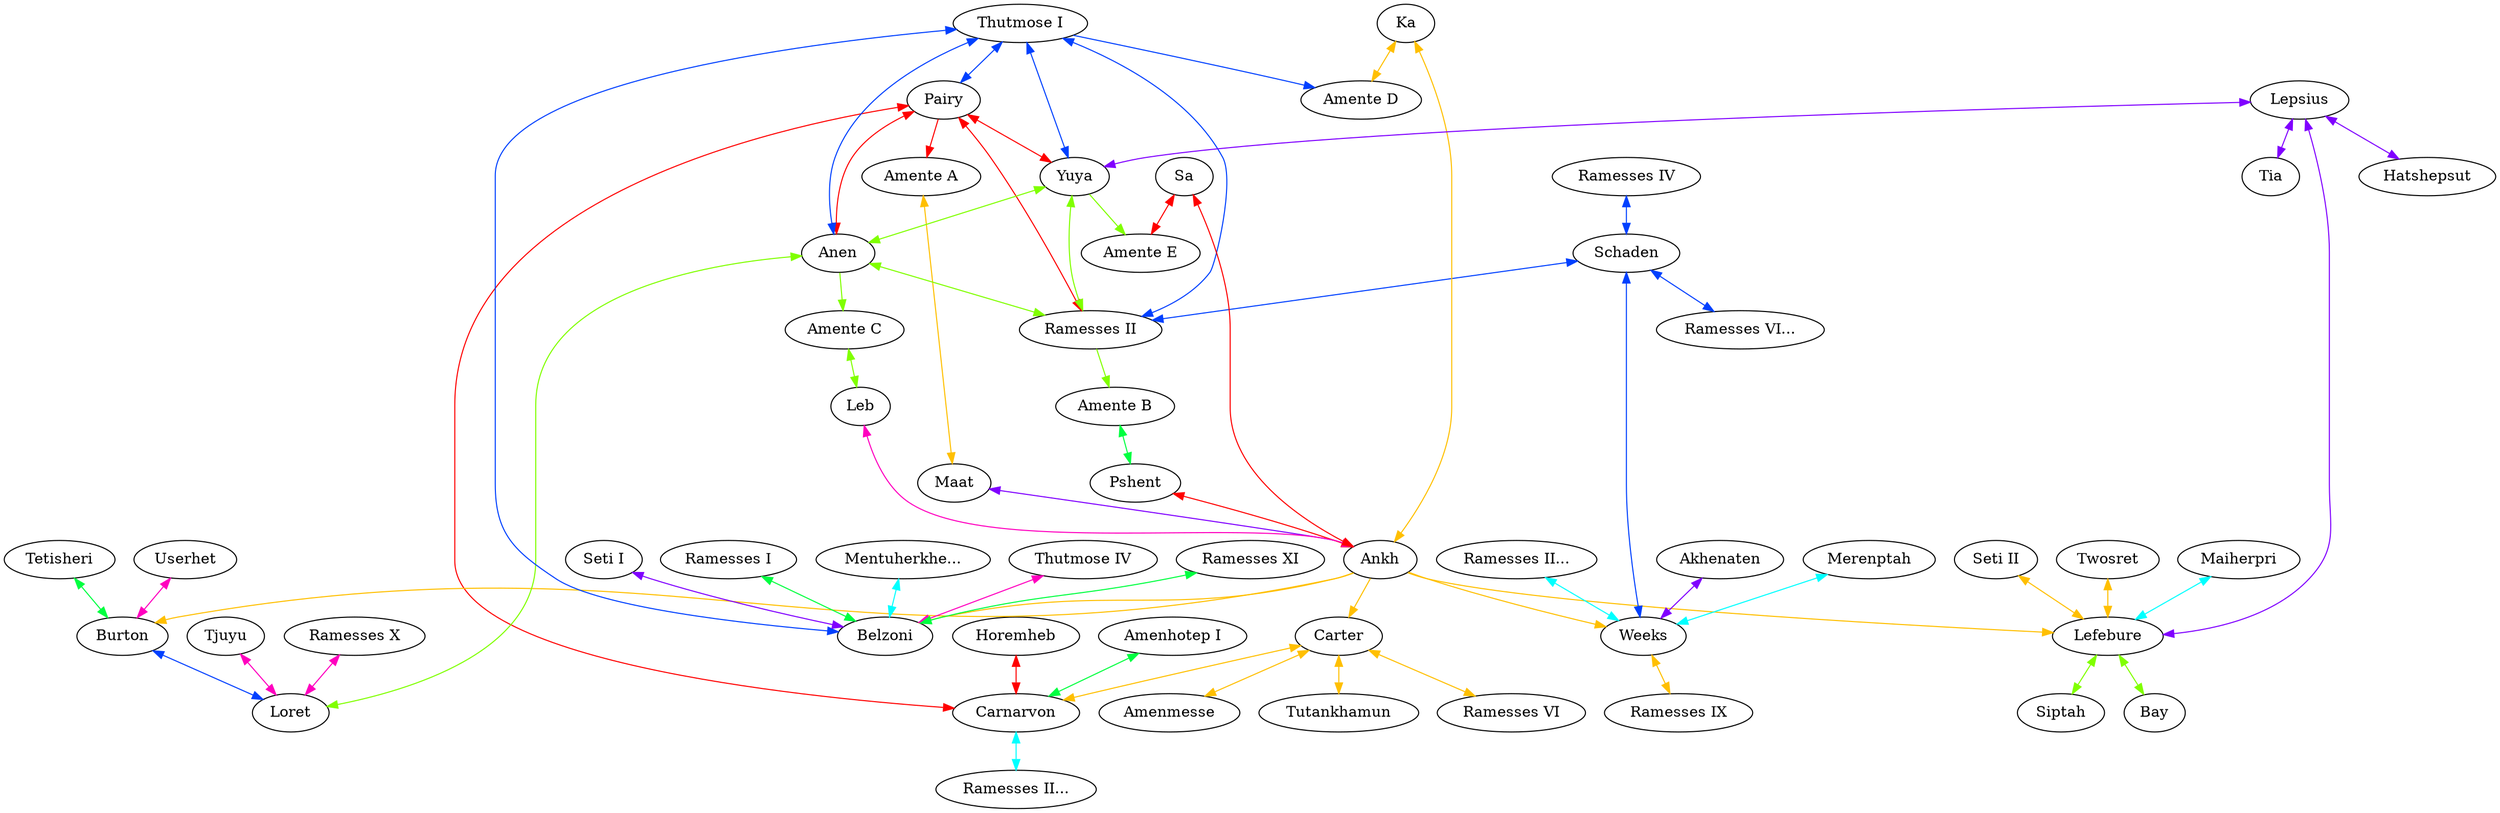graph x {
"Tutankhamun" [pos="1.44444444444444,-0.5",label="Tutankhamun"]
"Carter" [pos="2,-0.777777777777778",label="Carter"]
"Ramesses VI" [pos="0.986111111111111,-0.930555555555556",label="Ramesses VI"]
"Horemheb" [pos="0.847222222222222,-1.63888888888889",label="Horemheb"]
"Amenhotep I" [pos="0.236111111111111,-2.84722222222222",label="Amenhotep I"]
"Carnarvon" [pos="1.36111111111111,-2.63888888888889",label="Carnarvon"]
"Pairy" [pos="1.26388888888889,-3.33333333333333",label="Pairy"]
"Ramesses III" [pos="1.81944444444444,-2.15277777777778",label="Ramesses II..."]
"Amenmesse" [pos="1.86111111111111,-1.68055555555556",label="Amenmesse"]
"Amente A" [pos="2.91666666666667,-2.83333333333333",label="Amente A"]
"Maat" [pos="3.47222222222222,-3.23611111111111",label="Maat"]
"Ankh" [pos="3.81944444444444,-3.5",label="Ankh"]
"Pshent" [pos="4,-2.97222222222222",label="Pshent"]
"Amente B" [pos="4.26388888888889,-2.38888888888889",label="Amente B"]
"Ramesses II" [pos="3.47222222222222,-1.375",label="Ramesses II"]
"Ramesses IV" [pos="3.80555555555556,-0.722222222222222",label="Ramesses IV"]
"Ramesses VII" [pos="4.45833333333333,-0.736111111111111",label="Ramesses VI..."]
"Ramesses II Sons" [pos="5.30555555555556,-0.527777777777778",label="Ramesses II..."]
"Ramesses IX" [pos="5.51388888888889,-0.930555555555556",label="Ramesses IX"]
"Schaden" [pos="4.08333333333333,-1.15277777777778",label="Schaden"]
"Akhenaten" [pos="5.86111111111111,-1.23611111111111",label="Akhenaten"]
"Weeks" [pos="5.19444444444444,-1.38888888888889",label="Weeks"]
"Merenptah" [pos="4.86111111111111,-1.98611111111111",label="Merenptah"]
"Leb" [pos="4.44444444444444,-3.41666666666667",label="Leb"]
"Amente C" [pos="5.09722222222222,-3.5",label="Amente C"]
"Anen" [pos="5.88888888888889,-2.73611111111111",label="Anen"]
"Tjuyu" [pos="6.43055555555556,-2.59722222222222",label="Tjuyu"]
"Ramesses X" [pos="6.77777777777778,-2.98611111111111",label="Ramesses X"]
"Loret" [pos="5.95833333333333,-3.61111111111111",label="Loret"]
"Userhet" [pos="6.97222222222222,-3.84722222222222",label="Userhet"]
"Tetisheri" [pos="6.65277777777778,-4.83333333333333",label="Tetisheri"]
"Burton" [pos="6.125,-4.05555555555556",label="Burton"]
"Ka" [pos="4.125,-3.95833333333333",label="Ka"]
"Amente D" [pos="4.38888888888889,-4.54166666666667",label="Amente D"]
"Thutmose I" [pos="5.61111111111111,-5.29166666666667",label="Thutmose I"]
"Mentuherkhepshef" [pos="6,-5.81944444444444",label="Mentuherkhe..."]
"Thutmose IV" [pos="5.08333333333333,-6.27777777777778",label="Thutmose IV"]
"Belzoni" [pos="5.05555555555556,-5.81944444444444",label="Belzoni"]
"Ramesses XI" [pos="4.58333333333333,-6.27777777777778",label="Ramesses XI"]
"Seti I" [pos="4,-6.26388888888889",label="Seti I"]
"Ramesses I" [pos="3.43055555555556,-6.13888888888889",label="Ramesses I"]
"Sa" [pos="3.54166666666667,-3.83333333333333",label="Sa"]
"Amente E" [pos="3.01388888888889,-4.18055555555556",label="Amente E"]
"Yuya" [pos="2.375,-5.61111111111111",label="Yuya"]
"Hatshepsut" [pos="2.05555555555556,-6.34722222222222",label="Hatshepsut"]
"Tia" [pos="1.29166666666667,-6.26388888888889",label="Tia"]
"Lepsius" [pos="1.875,-5.29166666666667",label="Lepsius"]
"Lefebure" [pos="0.791666666666667,-4.80555555555556",label="Lefebure"]
"Siptah" [pos="1.15277777777778,-5.33333333333333",label="Siptah"]
"Seti II" [pos="0.541666666666667,-5.875",label="Seti II"]
"Twosret" [pos="0.305555555555556,-5.06944444444444",label="Twosret"]
"Bay" [pos="0.236111111111111,-4.29166666666667",label="Bay"]
"Maiherpri" [pos="0.861111111111111,-4.22222222222222",label="Maiherpri"]
"Twosret" -- "Lefebure" [dir="both",color="0.125,1,1"]
"Amente C" -- "Leb" [dir="both",color="0.25,1,1"]
"Amente B" -- "Pshent" [dir="both",color="0.375,1,1"]
"Maiherpri" -- "Lefebure" [dir="both",color="0.5,1,1"]
"Thutmose I" -- "Pairy" [dir="both",color="0.625,1,1"]
"Thutmose I" -- "Belzoni" [dir="both",color="0.625,1,1"]
"Thutmose I" -- "Ramesses II" [dir="both",color="0.625,1,1"]
"Thutmose I" -- "Amente D" [dir="forward",color="0.625,1,1"]
"Thutmose I" -- "Yuya" [dir="both",color="0.625,1,1"]
"Thutmose I" -- "Anen" [dir="both",color="0.625,1,1"]
"Lepsius" -- "Tia" [dir="both",color="0.75,1,1"]
"Lepsius" -- "Lefebure" [dir="both",color="0.75,1,1"]
"Lepsius" -- "Hatshepsut" [dir="both",color="0.75,1,1"]
"Lepsius" -- "Yuya" [dir="both",color="0.75,1,1"]
"Tjuyu" -- "Loret" [dir="both",color="0.875,1,1"]
"Pairy" -- "Carnarvon" [dir="both",color="1,1,1"]
"Pairy" -- "Amente A" [dir="forward",color="1,1,1"]
"Pairy" -- "Ramesses II" [dir="both",color="1,1,1"]
"Pairy" -- "Yuya" [dir="both",color="1,1,1"]
"Pairy" -- "Anen" [dir="both",color="1,1,1"]
"Seti II" -- "Lefebure" [dir="both",color="0.125,1,1"]
"Yuya" -- "Amente E" [dir="forward",color="0.25,1,1"]
"Yuya" -- "Ramesses II" [dir="both",color="0.25,1,1"]
"Yuya" -- "Anen" [dir="both",color="0.25,1,1"]
"Amenhotep I" -- "Carnarvon" [dir="both",color="0.375,1,1"]
"Merenptah" -- "Weeks" [dir="both",color="0.5,1,1"]
"Ramesses IV" -- "Schaden" [dir="both",color="0.625,1,1"]
"Ramesses X" -- "Loret" [dir="both",color="0.875,1,1"]
"Horemheb" -- "Carnarvon" [dir="both",color="1,1,1"]
"Amente A" -- "Maat" [dir="both",color="0.125,1,1"]
"Lefebure" -- "Siptah" [dir="both",color="0.25,1,1"]
"Lefebure" -- "Bay" [dir="both",color="0.25,1,1"]
"Tetisheri" -- "Burton" [dir="both",color="0.375,1,1"]
"Mentuherkhepshef" -- "Belzoni" [dir="both",color="0.5,1,1"]
"Schaden" -- "Ramesses VII" [dir="both",color="0.625,1,1"]
"Schaden" -- "Ramesses II" [dir="both",color="0.625,1,1"]
"Schaden" -- "Weeks" [dir="both",color="0.625,1,1"]
"Seti I" -- "Belzoni" [dir="both",color="0.75,1,1"]
"Userhet" -- "Burton" [dir="both",color="0.875,1,1"]
"Sa" -- "Amente E" [dir="both",color="1,1,1"]
"Sa" -- "Ankh" [dir="both",color="1,1,1"]
"Carter" -- "Amenmesse" [dir="both",color="0.125,1,1"]
"Carter" -- "Carnarvon" [dir="both",color="0.125,1,1"]
"Carter" -- "Ramesses VI" [dir="both",color="0.125,1,1"]
"Carter" -- "Tutankhamun" [dir="both",color="0.125,1,1"]
"Anen" -- "Amente C" [dir="forward",color="0.25,1,1"]
"Anen" -- "Ramesses II" [dir="both",color="0.25,1,1"]
"Anen" -- "Loret" [dir="both",color="0.25,1,1"]
"Ramesses XI" -- "Belzoni" [dir="both",color="0.375,1,1"]
"Ramesses II Sons" -- "Weeks" [dir="both",color="0.5,1,1"]
"Maat" -- "Ankh" [dir="both",color="0.75,1,1"]
"Leb" -- "Ankh" [dir="both",color="0.875,1,1"]
"Ka" -- "Ankh" [dir="both",color="0.125,1,1"]
"Ka" -- "Amente D" [dir="both",color="0.125,1,1"]
"Ramesses II" -- "Amente B" [dir="forward",color="0.25,1,1"]
"Carnarvon" -- "Ramesses III" [dir="both",color="0.5,1,1"]
"Burton" -- "Loret" [dir="both",color="0.625,1,1"]
"Akhenaten" -- "Weeks" [dir="both",color="0.75,1,1"]
"Thutmose IV" -- "Belzoni" [dir="both",color="0.875,1,1"]
"Pshent" -- "Ankh" [dir="both",color="1,1,1"]
"Weeks" -- "Ramesses IX" [dir="both",color="0.125,1,1"]
"Ramesses I" -- "Belzoni" [dir="both",color="0.375,1,1"]
"Ankh" -- "Burton" [dir="forward",color="0.125,1,1"]
"Ankh" -- "Weeks" [dir="forward",color="0.125,1,1"]
"Ankh" -- "Carter" [dir="forward",color="0.125,1,1"]
"Ankh" -- "Belzoni" [dir="forward",color="0.125,1,1"]
"Ankh" -- "Lefebure" [dir="forward",color="0.125,1,1"]
}
